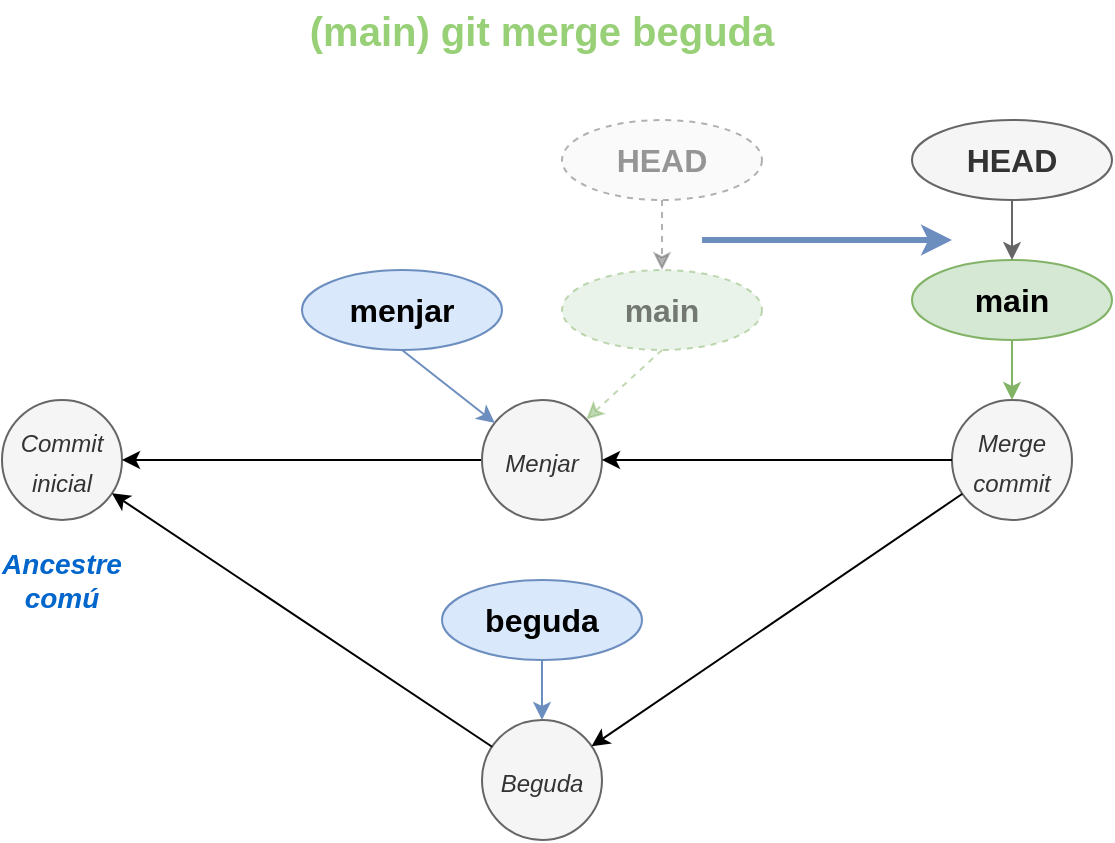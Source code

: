 <mxfile version="26.3.0">
  <diagram name="Pàgina-1" id="mhbHxmUa4zc_a_H4eHv1">
    <mxGraphModel dx="2066" dy="1119" grid="1" gridSize="10" guides="1" tooltips="1" connect="1" arrows="1" fold="1" page="1" pageScale="1" pageWidth="827" pageHeight="1169" math="0" shadow="0">
      <root>
        <mxCell id="0" />
        <mxCell id="1" parent="0" />
        <mxCell id="Yuy-bMXGTU9GAa7qO0-3-3" value="&lt;i style=&quot;font-size: 16px;&quot;&gt;&lt;font style=&quot;font-size: 12px;&quot;&gt;Commit inicial&lt;/font&gt;&lt;/i&gt;" style="ellipse;whiteSpace=wrap;html=1;fillColor=#f5f5f5;fontColor=#333333;strokeColor=#666666;" parent="1" vertex="1">
          <mxGeometry x="90" y="610" width="60" height="60" as="geometry" />
        </mxCell>
        <mxCell id="Yuy-bMXGTU9GAa7qO0-3-4" style="rounded=0;orthogonalLoop=1;jettySize=auto;html=1;" parent="1" source="Yuy-bMXGTU9GAa7qO0-3-5" target="Yuy-bMXGTU9GAa7qO0-3-3" edge="1">
          <mxGeometry relative="1" as="geometry" />
        </mxCell>
        <mxCell id="Yuy-bMXGTU9GAa7qO0-3-5" value="&lt;i style=&quot;font-size: 16px;&quot;&gt;&lt;font style=&quot;font-size: 12px;&quot;&gt;Menjar&lt;/font&gt;&lt;/i&gt;" style="ellipse;whiteSpace=wrap;html=1;fillColor=#f5f5f5;fontColor=#333333;strokeColor=#666666;" parent="1" vertex="1">
          <mxGeometry x="330" y="610" width="60" height="60" as="geometry" />
        </mxCell>
        <mxCell id="Yuy-bMXGTU9GAa7qO0-3-6" style="rounded=0;orthogonalLoop=1;jettySize=auto;html=1;exitX=0.5;exitY=1;exitDx=0;exitDy=0;fillColor=#dae8fc;strokeColor=#6c8ebf;" parent="1" source="Yuy-bMXGTU9GAa7qO0-3-7" target="Yuy-bMXGTU9GAa7qO0-3-5" edge="1">
          <mxGeometry relative="1" as="geometry">
            <mxPoint x="319" y="630" as="targetPoint" />
          </mxGeometry>
        </mxCell>
        <mxCell id="Yuy-bMXGTU9GAa7qO0-3-7" value="menjar" style="ellipse;whiteSpace=wrap;html=1;fillColor=#dae8fc;strokeColor=#6c8ebf;fontSize=16;fontStyle=1" parent="1" vertex="1">
          <mxGeometry x="240" y="545" width="100" height="40" as="geometry" />
        </mxCell>
        <mxCell id="Yuy-bMXGTU9GAa7qO0-3-8" value="&lt;i style=&quot;font-size: 16px;&quot;&gt;&lt;font style=&quot;font-size: 12px;&quot;&gt;Beguda&lt;/font&gt;&lt;/i&gt;" style="ellipse;whiteSpace=wrap;html=1;fillColor=#f5f5f5;fontColor=#333333;strokeColor=#666666;" parent="1" vertex="1">
          <mxGeometry x="330" y="770" width="60" height="60" as="geometry" />
        </mxCell>
        <mxCell id="Yuy-bMXGTU9GAa7qO0-3-9" style="rounded=0;orthogonalLoop=1;jettySize=auto;html=1;exitX=0.5;exitY=1;exitDx=0;exitDy=0;fillColor=#dae8fc;strokeColor=#6c8ebf;" parent="1" source="Yuy-bMXGTU9GAa7qO0-3-10" target="Yuy-bMXGTU9GAa7qO0-3-8" edge="1">
          <mxGeometry relative="1" as="geometry">
            <mxPoint x="279" y="775" as="targetPoint" />
          </mxGeometry>
        </mxCell>
        <mxCell id="Yuy-bMXGTU9GAa7qO0-3-10" value="beguda" style="ellipse;whiteSpace=wrap;html=1;fillColor=#dae8fc;strokeColor=#6c8ebf;fontSize=16;fontStyle=1" parent="1" vertex="1">
          <mxGeometry x="310" y="700" width="100" height="40" as="geometry" />
        </mxCell>
        <mxCell id="Yuy-bMXGTU9GAa7qO0-3-11" style="rounded=0;orthogonalLoop=1;jettySize=auto;html=1;" parent="1" source="Yuy-bMXGTU9GAa7qO0-3-8" target="Yuy-bMXGTU9GAa7qO0-3-3" edge="1">
          <mxGeometry relative="1" as="geometry">
            <mxPoint x="365" y="588.5" as="sourcePoint" />
            <mxPoint x="217" y="731.5" as="targetPoint" />
          </mxGeometry>
        </mxCell>
        <mxCell id="Yuy-bMXGTU9GAa7qO0-3-14" value="&lt;font color=&quot;#0066cc&quot; style=&quot;font-size: 14px;&quot;&gt;&lt;b&gt;Ancestre comú&lt;/b&gt;&lt;/font&gt;" style="text;html=1;strokeColor=none;fillColor=none;align=center;verticalAlign=middle;whiteSpace=wrap;rounded=0;fontStyle=2" parent="1" vertex="1">
          <mxGeometry x="90" y="685" width="60" height="30" as="geometry" />
        </mxCell>
        <mxCell id="Yuy-bMXGTU9GAa7qO0-3-15" value="&lt;i style=&quot;font-size: 16px;&quot;&gt;&lt;font style=&quot;font-size: 12px;&quot;&gt;Merge commit&lt;/font&gt;&lt;/i&gt;" style="ellipse;whiteSpace=wrap;html=1;fillColor=#f5f5f5;fontColor=#333333;strokeColor=#666666;" parent="1" vertex="1">
          <mxGeometry x="565" y="610" width="60" height="60" as="geometry" />
        </mxCell>
        <mxCell id="Yuy-bMXGTU9GAa7qO0-3-16" style="rounded=0;orthogonalLoop=1;jettySize=auto;html=1;exitX=0.5;exitY=1;exitDx=0;exitDy=0;fillColor=#d5e8d4;strokeColor=#82b366;" parent="1" source="Yuy-bMXGTU9GAa7qO0-3-17" target="Yuy-bMXGTU9GAa7qO0-3-15" edge="1">
          <mxGeometry relative="1" as="geometry">
            <mxPoint x="642" y="570" as="targetPoint" />
          </mxGeometry>
        </mxCell>
        <mxCell id="Yuy-bMXGTU9GAa7qO0-3-17" value="main" style="ellipse;whiteSpace=wrap;html=1;fillColor=#d5e8d4;strokeColor=#82b366;fontSize=16;fontStyle=1" parent="1" vertex="1">
          <mxGeometry x="545" y="540" width="100" height="40" as="geometry" />
        </mxCell>
        <mxCell id="Yuy-bMXGTU9GAa7qO0-3-18" style="edgeStyle=orthogonalEdgeStyle;rounded=0;orthogonalLoop=1;jettySize=auto;html=1;exitX=0.5;exitY=1;exitDx=0;exitDy=0;fillColor=#f5f5f5;strokeColor=#666666;" parent="1" source="Yuy-bMXGTU9GAa7qO0-3-19" target="Yuy-bMXGTU9GAa7qO0-3-17" edge="1">
          <mxGeometry relative="1" as="geometry">
            <mxPoint x="595" y="540" as="targetPoint" />
          </mxGeometry>
        </mxCell>
        <mxCell id="Yuy-bMXGTU9GAa7qO0-3-19" value="HEAD" style="ellipse;whiteSpace=wrap;html=1;fillColor=#f5f5f5;strokeColor=#666666;fontSize=16;fontStyle=1;fontColor=#333333;" parent="1" vertex="1">
          <mxGeometry x="545" y="470" width="100" height="40" as="geometry" />
        </mxCell>
        <mxCell id="Yuy-bMXGTU9GAa7qO0-3-20" style="rounded=0;orthogonalLoop=1;jettySize=auto;html=1;exitX=0.5;exitY=1;exitDx=0;exitDy=0;fillColor=#d5e8d4;strokeColor=#82b366;opacity=50;dashed=1;textOpacity=50;" parent="1" source="Yuy-bMXGTU9GAa7qO0-3-21" target="Yuy-bMXGTU9GAa7qO0-3-5" edge="1">
          <mxGeometry relative="1" as="geometry">
            <mxPoint x="384" y="612" as="targetPoint" />
          </mxGeometry>
        </mxCell>
        <mxCell id="Yuy-bMXGTU9GAa7qO0-3-21" value="main" style="ellipse;whiteSpace=wrap;html=1;fillColor=#d5e8d4;strokeColor=#82b366;fontSize=16;fontStyle=1;opacity=50;dashed=1;textOpacity=50;" parent="1" vertex="1">
          <mxGeometry x="370" y="545" width="100" height="40" as="geometry" />
        </mxCell>
        <mxCell id="Yuy-bMXGTU9GAa7qO0-3-22" style="edgeStyle=orthogonalEdgeStyle;rounded=0;orthogonalLoop=1;jettySize=auto;html=1;exitX=0.5;exitY=1;exitDx=0;exitDy=0;fillColor=#f5f5f5;strokeColor=#666666;entryX=0.5;entryY=0;entryDx=0;entryDy=0;opacity=50;dashed=1;textOpacity=50;" parent="1" source="Yuy-bMXGTU9GAa7qO0-3-23" target="Yuy-bMXGTU9GAa7qO0-3-21" edge="1">
          <mxGeometry relative="1" as="geometry" />
        </mxCell>
        <mxCell id="Yuy-bMXGTU9GAa7qO0-3-23" value="HEAD" style="ellipse;whiteSpace=wrap;html=1;fillColor=#f5f5f5;strokeColor=#666666;fontSize=16;fontStyle=1;fontColor=#333333;opacity=50;dashed=1;textOpacity=50;" parent="1" vertex="1">
          <mxGeometry x="370" y="470" width="100" height="40" as="geometry" />
        </mxCell>
        <mxCell id="Yuy-bMXGTU9GAa7qO0-3-24" style="rounded=0;orthogonalLoop=1;jettySize=auto;html=1;" parent="1" source="Yuy-bMXGTU9GAa7qO0-3-15" target="Yuy-bMXGTU9GAa7qO0-3-8" edge="1">
          <mxGeometry relative="1" as="geometry">
            <mxPoint x="345" y="873" as="sourcePoint" />
            <mxPoint x="225" y="787" as="targetPoint" />
          </mxGeometry>
        </mxCell>
        <mxCell id="Yuy-bMXGTU9GAa7qO0-3-25" style="rounded=0;orthogonalLoop=1;jettySize=auto;html=1;" parent="1" source="Yuy-bMXGTU9GAa7qO0-3-15" target="Yuy-bMXGTU9GAa7qO0-3-5" edge="1">
          <mxGeometry relative="1" as="geometry">
            <mxPoint x="535" y="786" as="sourcePoint" />
            <mxPoint x="395" y="874" as="targetPoint" />
          </mxGeometry>
        </mxCell>
        <mxCell id="Yuy-bMXGTU9GAa7qO0-3-26" value="" style="endArrow=classic;html=1;rounded=0;strokeWidth=3;fillColor=#dae8fc;strokeColor=#6c8ebf;" parent="1" edge="1">
          <mxGeometry width="50" height="50" relative="1" as="geometry">
            <mxPoint x="440" y="530" as="sourcePoint" />
            <mxPoint x="565" y="530" as="targetPoint" />
          </mxGeometry>
        </mxCell>
        <mxCell id="qW7kaFjVUaTw4eA67V0w-1" value="(main) git merge beguda" style="text;html=1;align=center;verticalAlign=middle;whiteSpace=wrap;rounded=0;fontStyle=1;fontSize=20;fontColor=#97D077;" vertex="1" parent="1">
          <mxGeometry x="240" y="410" width="240" height="30" as="geometry" />
        </mxCell>
      </root>
    </mxGraphModel>
  </diagram>
</mxfile>
